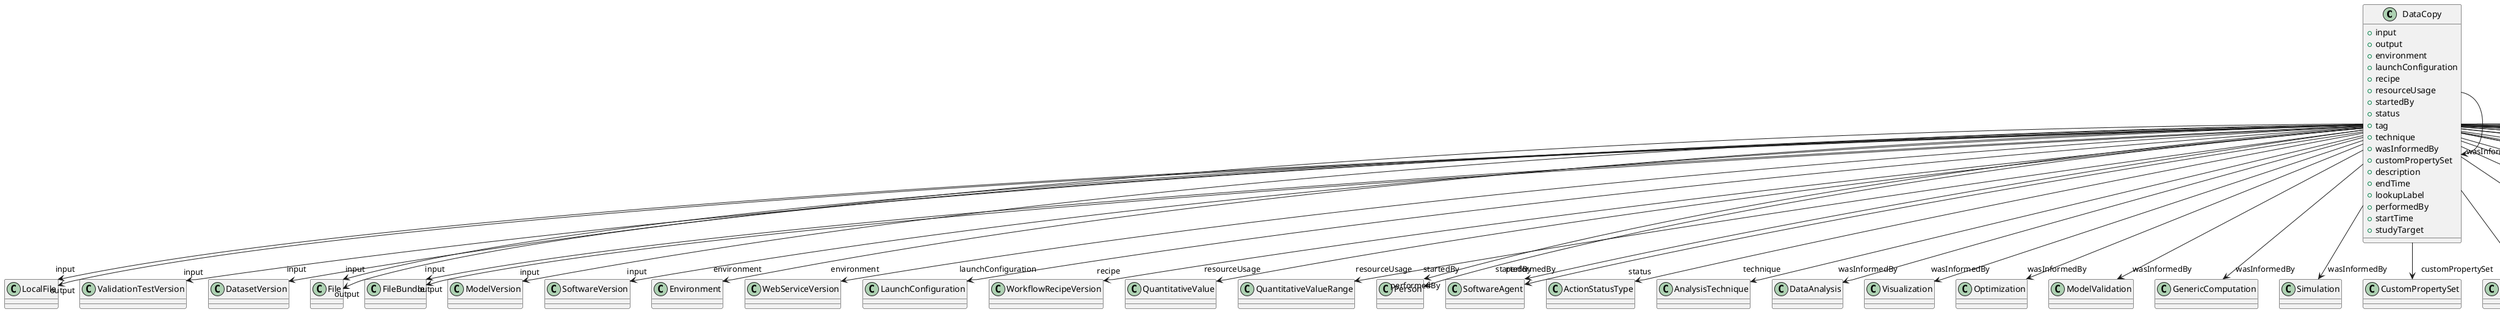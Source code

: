 @startuml
class DataCopy {
+input
+output
+environment
+launchConfiguration
+recipe
+resourceUsage
+startedBy
+status
+tag
+technique
+wasInformedBy
+customPropertySet
+description
+endTime
+lookupLabel
+performedBy
+startTime
+studyTarget

}
DataCopy -d-> "input" LocalFile
DataCopy -d-> "input" ValidationTestVersion
DataCopy -d-> "input" DatasetVersion
DataCopy -d-> "input" File
DataCopy -d-> "input" FileBundle
DataCopy -d-> "input" ModelVersion
DataCopy -d-> "input" SoftwareVersion
DataCopy -d-> "output" LocalFile
DataCopy -d-> "output" File
DataCopy -d-> "output" FileBundle
DataCopy -d-> "environment" Environment
DataCopy -d-> "environment" WebServiceVersion
DataCopy -d-> "launchConfiguration" LaunchConfiguration
DataCopy -d-> "recipe" WorkflowRecipeVersion
DataCopy -d-> "resourceUsage" QuantitativeValue
DataCopy -d-> "resourceUsage" QuantitativeValueRange
DataCopy -d-> "startedBy" Person
DataCopy -d-> "startedBy" SoftwareAgent
DataCopy -d-> "status" ActionStatusType
DataCopy -d-> "technique" AnalysisTechnique
DataCopy -d-> "wasInformedBy" DataAnalysis
DataCopy -d-> "wasInformedBy" Visualization
DataCopy -d-> "wasInformedBy" Optimization
DataCopy -d-> "wasInformedBy" ModelValidation
DataCopy -d-> "wasInformedBy" GenericComputation
DataCopy -d-> "wasInformedBy" DataCopy
DataCopy -d-> "wasInformedBy" Simulation
DataCopy -d-> "customPropertySet" CustomPropertySet
DataCopy -d-> "performedBy" Person
DataCopy -d-> "performedBy" SoftwareAgent
DataCopy -d-> "studyTarget" ElectricalStimulusType
DataCopy -d-> "studyTarget" OpticalStimulusType
DataCopy -d-> "studyTarget" VisualStimulusType
DataCopy -d-> "studyTarget" GeneticStrainType
DataCopy -d-> "studyTarget" CellCultureType
DataCopy -d-> "studyTarget" Disease
DataCopy -d-> "studyTarget" DiseaseModel
DataCopy -d-> "studyTarget" TactileStimulusType
DataCopy -d-> "studyTarget" AuditoryStimulusType
DataCopy -d-> "studyTarget" BreedingType
DataCopy -d-> "studyTarget" OlfactoryStimulusType
DataCopy -d-> "studyTarget" MolecularEntity
DataCopy -d-> "studyTarget" CellType
DataCopy -d-> "studyTarget" GustatoryStimulusType
DataCopy -d-> "studyTarget" TissueSampleType
DataCopy -d-> "studyTarget" BiologicalSex
DataCopy -d-> "studyTarget" UBERONParcellation
DataCopy -d-> "studyTarget" Organ
DataCopy -d-> "studyTarget" Handedness
DataCopy -d-> "studyTarget" OrganismSubstance
DataCopy -d-> "studyTarget" Species
DataCopy -d-> "studyTarget" TermSuggestion
DataCopy -d-> "studyTarget" SubcellularEntity
DataCopy -d-> "studyTarget" BiologicalOrder
DataCopy -d-> "studyTarget" OrganismSystem
DataCopy -d-> "studyTarget" ParcellationEntity
DataCopy -d-> "studyTarget" ParcellationEntityVersion
DataCopy -d-> "studyTarget" CustomAnatomicalEntity

@enduml